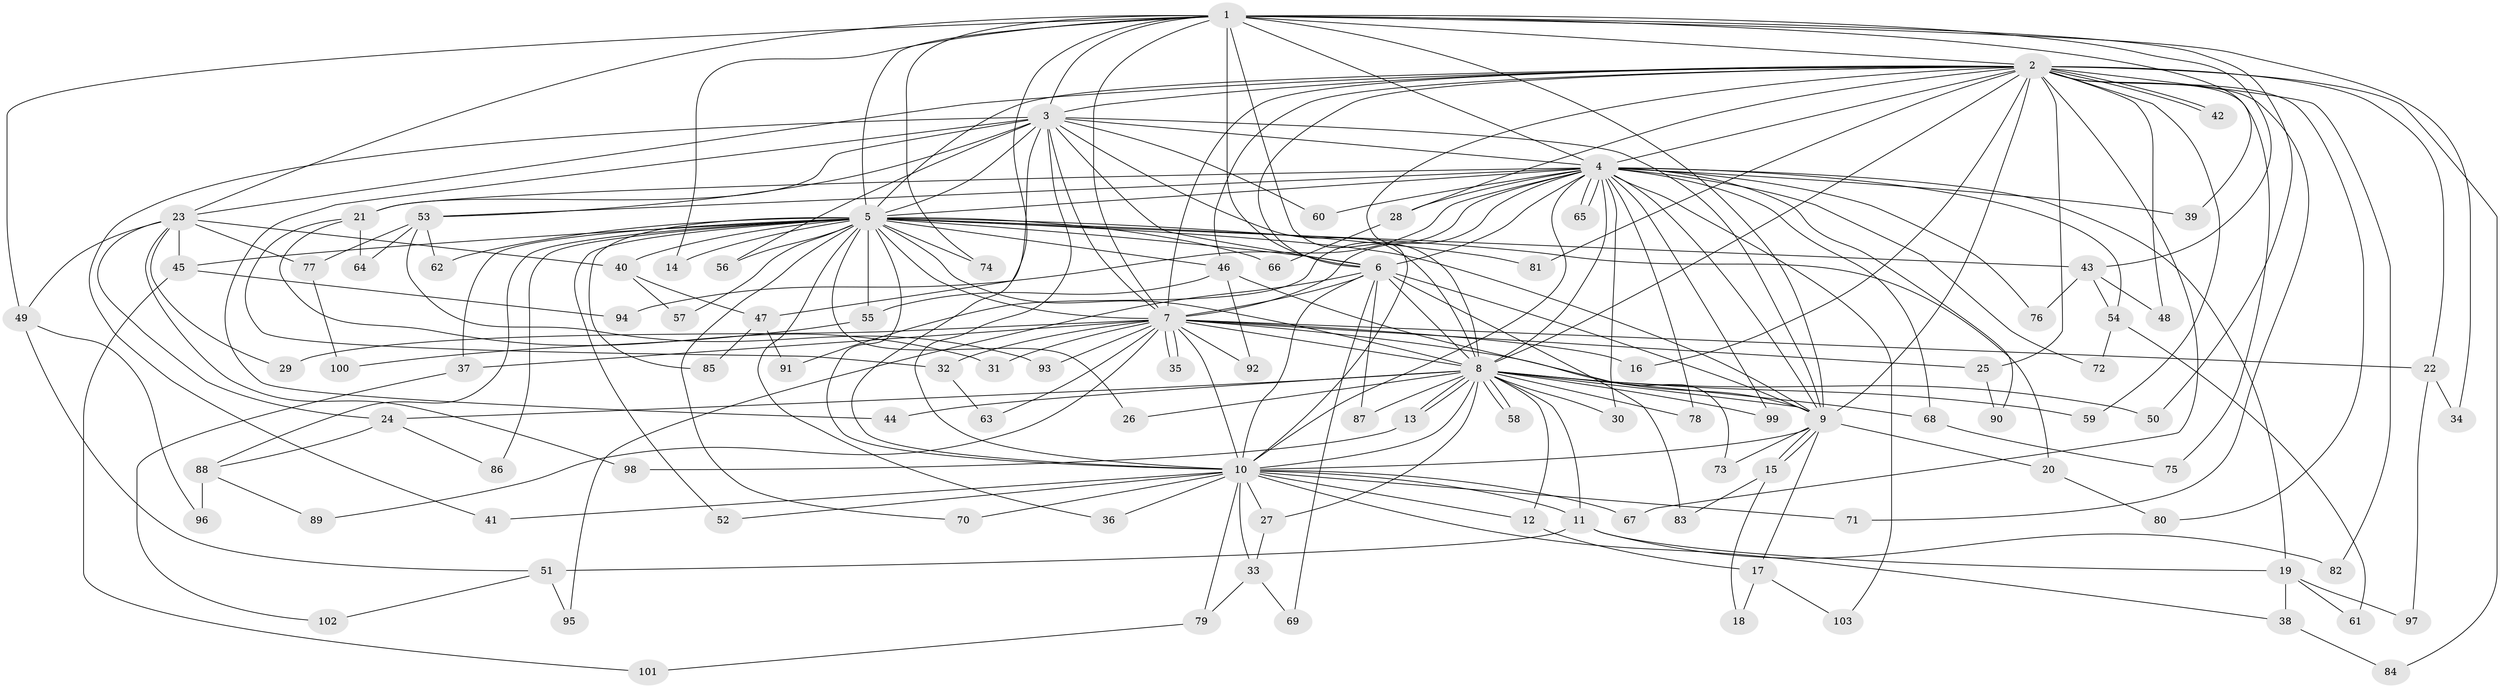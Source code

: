 // Generated by graph-tools (version 1.1) at 2025/13/03/09/25 04:13:49]
// undirected, 103 vertices, 231 edges
graph export_dot {
graph [start="1"]
  node [color=gray90,style=filled];
  1;
  2;
  3;
  4;
  5;
  6;
  7;
  8;
  9;
  10;
  11;
  12;
  13;
  14;
  15;
  16;
  17;
  18;
  19;
  20;
  21;
  22;
  23;
  24;
  25;
  26;
  27;
  28;
  29;
  30;
  31;
  32;
  33;
  34;
  35;
  36;
  37;
  38;
  39;
  40;
  41;
  42;
  43;
  44;
  45;
  46;
  47;
  48;
  49;
  50;
  51;
  52;
  53;
  54;
  55;
  56;
  57;
  58;
  59;
  60;
  61;
  62;
  63;
  64;
  65;
  66;
  67;
  68;
  69;
  70;
  71;
  72;
  73;
  74;
  75;
  76;
  77;
  78;
  79;
  80;
  81;
  82;
  83;
  84;
  85;
  86;
  87;
  88;
  89;
  90;
  91;
  92;
  93;
  94;
  95;
  96;
  97;
  98;
  99;
  100;
  101;
  102;
  103;
  1 -- 2;
  1 -- 3;
  1 -- 4;
  1 -- 5;
  1 -- 6;
  1 -- 7;
  1 -- 8;
  1 -- 9;
  1 -- 10;
  1 -- 14;
  1 -- 23;
  1 -- 34;
  1 -- 39;
  1 -- 43;
  1 -- 49;
  1 -- 50;
  1 -- 74;
  2 -- 3;
  2 -- 4;
  2 -- 5;
  2 -- 6;
  2 -- 7;
  2 -- 8;
  2 -- 9;
  2 -- 10;
  2 -- 16;
  2 -- 22;
  2 -- 23;
  2 -- 25;
  2 -- 28;
  2 -- 42;
  2 -- 42;
  2 -- 46;
  2 -- 48;
  2 -- 59;
  2 -- 67;
  2 -- 71;
  2 -- 75;
  2 -- 80;
  2 -- 81;
  2 -- 82;
  2 -- 84;
  3 -- 4;
  3 -- 5;
  3 -- 6;
  3 -- 7;
  3 -- 8;
  3 -- 9;
  3 -- 10;
  3 -- 21;
  3 -- 41;
  3 -- 44;
  3 -- 47;
  3 -- 53;
  3 -- 56;
  3 -- 60;
  4 -- 5;
  4 -- 6;
  4 -- 7;
  4 -- 8;
  4 -- 9;
  4 -- 10;
  4 -- 19;
  4 -- 21;
  4 -- 28;
  4 -- 30;
  4 -- 39;
  4 -- 53;
  4 -- 54;
  4 -- 60;
  4 -- 65;
  4 -- 65;
  4 -- 68;
  4 -- 72;
  4 -- 76;
  4 -- 78;
  4 -- 90;
  4 -- 91;
  4 -- 94;
  4 -- 99;
  4 -- 103;
  5 -- 6;
  5 -- 7;
  5 -- 8;
  5 -- 9;
  5 -- 10;
  5 -- 14;
  5 -- 20;
  5 -- 26;
  5 -- 36;
  5 -- 37;
  5 -- 40;
  5 -- 43;
  5 -- 45;
  5 -- 46;
  5 -- 52;
  5 -- 55;
  5 -- 56;
  5 -- 57;
  5 -- 62;
  5 -- 66;
  5 -- 70;
  5 -- 74;
  5 -- 81;
  5 -- 85;
  5 -- 86;
  5 -- 88;
  6 -- 7;
  6 -- 8;
  6 -- 9;
  6 -- 10;
  6 -- 69;
  6 -- 83;
  6 -- 87;
  6 -- 95;
  7 -- 8;
  7 -- 9;
  7 -- 10;
  7 -- 16;
  7 -- 22;
  7 -- 25;
  7 -- 29;
  7 -- 31;
  7 -- 32;
  7 -- 35;
  7 -- 35;
  7 -- 37;
  7 -- 63;
  7 -- 89;
  7 -- 92;
  7 -- 93;
  8 -- 9;
  8 -- 10;
  8 -- 11;
  8 -- 12;
  8 -- 13;
  8 -- 13;
  8 -- 24;
  8 -- 26;
  8 -- 27;
  8 -- 30;
  8 -- 44;
  8 -- 50;
  8 -- 58;
  8 -- 58;
  8 -- 59;
  8 -- 68;
  8 -- 78;
  8 -- 87;
  8 -- 99;
  9 -- 10;
  9 -- 15;
  9 -- 15;
  9 -- 17;
  9 -- 20;
  9 -- 73;
  10 -- 11;
  10 -- 12;
  10 -- 27;
  10 -- 33;
  10 -- 36;
  10 -- 38;
  10 -- 41;
  10 -- 52;
  10 -- 67;
  10 -- 70;
  10 -- 71;
  10 -- 79;
  11 -- 19;
  11 -- 51;
  11 -- 82;
  12 -- 17;
  13 -- 98;
  15 -- 18;
  15 -- 83;
  17 -- 18;
  17 -- 103;
  19 -- 38;
  19 -- 61;
  19 -- 97;
  20 -- 80;
  21 -- 31;
  21 -- 32;
  21 -- 64;
  22 -- 34;
  22 -- 97;
  23 -- 24;
  23 -- 29;
  23 -- 40;
  23 -- 45;
  23 -- 49;
  23 -- 77;
  23 -- 98;
  24 -- 86;
  24 -- 88;
  25 -- 90;
  27 -- 33;
  28 -- 66;
  32 -- 63;
  33 -- 69;
  33 -- 79;
  37 -- 102;
  38 -- 84;
  40 -- 47;
  40 -- 57;
  43 -- 48;
  43 -- 54;
  43 -- 76;
  45 -- 94;
  45 -- 101;
  46 -- 55;
  46 -- 73;
  46 -- 92;
  47 -- 85;
  47 -- 91;
  49 -- 51;
  49 -- 96;
  51 -- 95;
  51 -- 102;
  53 -- 62;
  53 -- 64;
  53 -- 77;
  53 -- 93;
  54 -- 61;
  54 -- 72;
  55 -- 100;
  68 -- 75;
  77 -- 100;
  79 -- 101;
  88 -- 89;
  88 -- 96;
}
